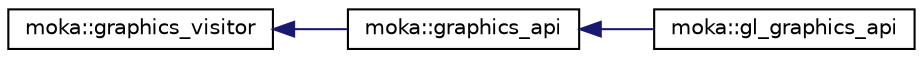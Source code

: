 digraph "Graphical Class Hierarchy"
{
 // LATEX_PDF_SIZE
  edge [fontname="Helvetica",fontsize="10",labelfontname="Helvetica",labelfontsize="10"];
  node [fontname="Helvetica",fontsize="10",shape=record];
  rankdir="LR";
  Node0 [label="moka::graphics_visitor",height=0.2,width=0.4,color="black", fillcolor="white", style="filled",URL="$classmoka_1_1graphics__visitor.html",tooltip="Used to define visitor-pattern functionality for graphics_commands."];
  Node0 -> Node1 [dir="back",color="midnightblue",fontsize="10",style="solid",fontname="Helvetica"];
  Node1 [label="moka::graphics_api",height=0.2,width=0.4,color="black", fillcolor="white", style="filled",URL="$classmoka_1_1graphics__api.html",tooltip="render_context abstracts the native rendering API."];
  Node1 -> Node2 [dir="back",color="midnightblue",fontsize="10",style="solid",fontname="Helvetica"];
  Node2 [label="moka::gl_graphics_api",height=0.2,width=0.4,color="black", fillcolor="white", style="filled",URL="$classmoka_1_1gl__graphics__api.html",tooltip="Convert the interface of OpenGL into the moka rendering API. Allows moka rendering functionality to w..."];
}
